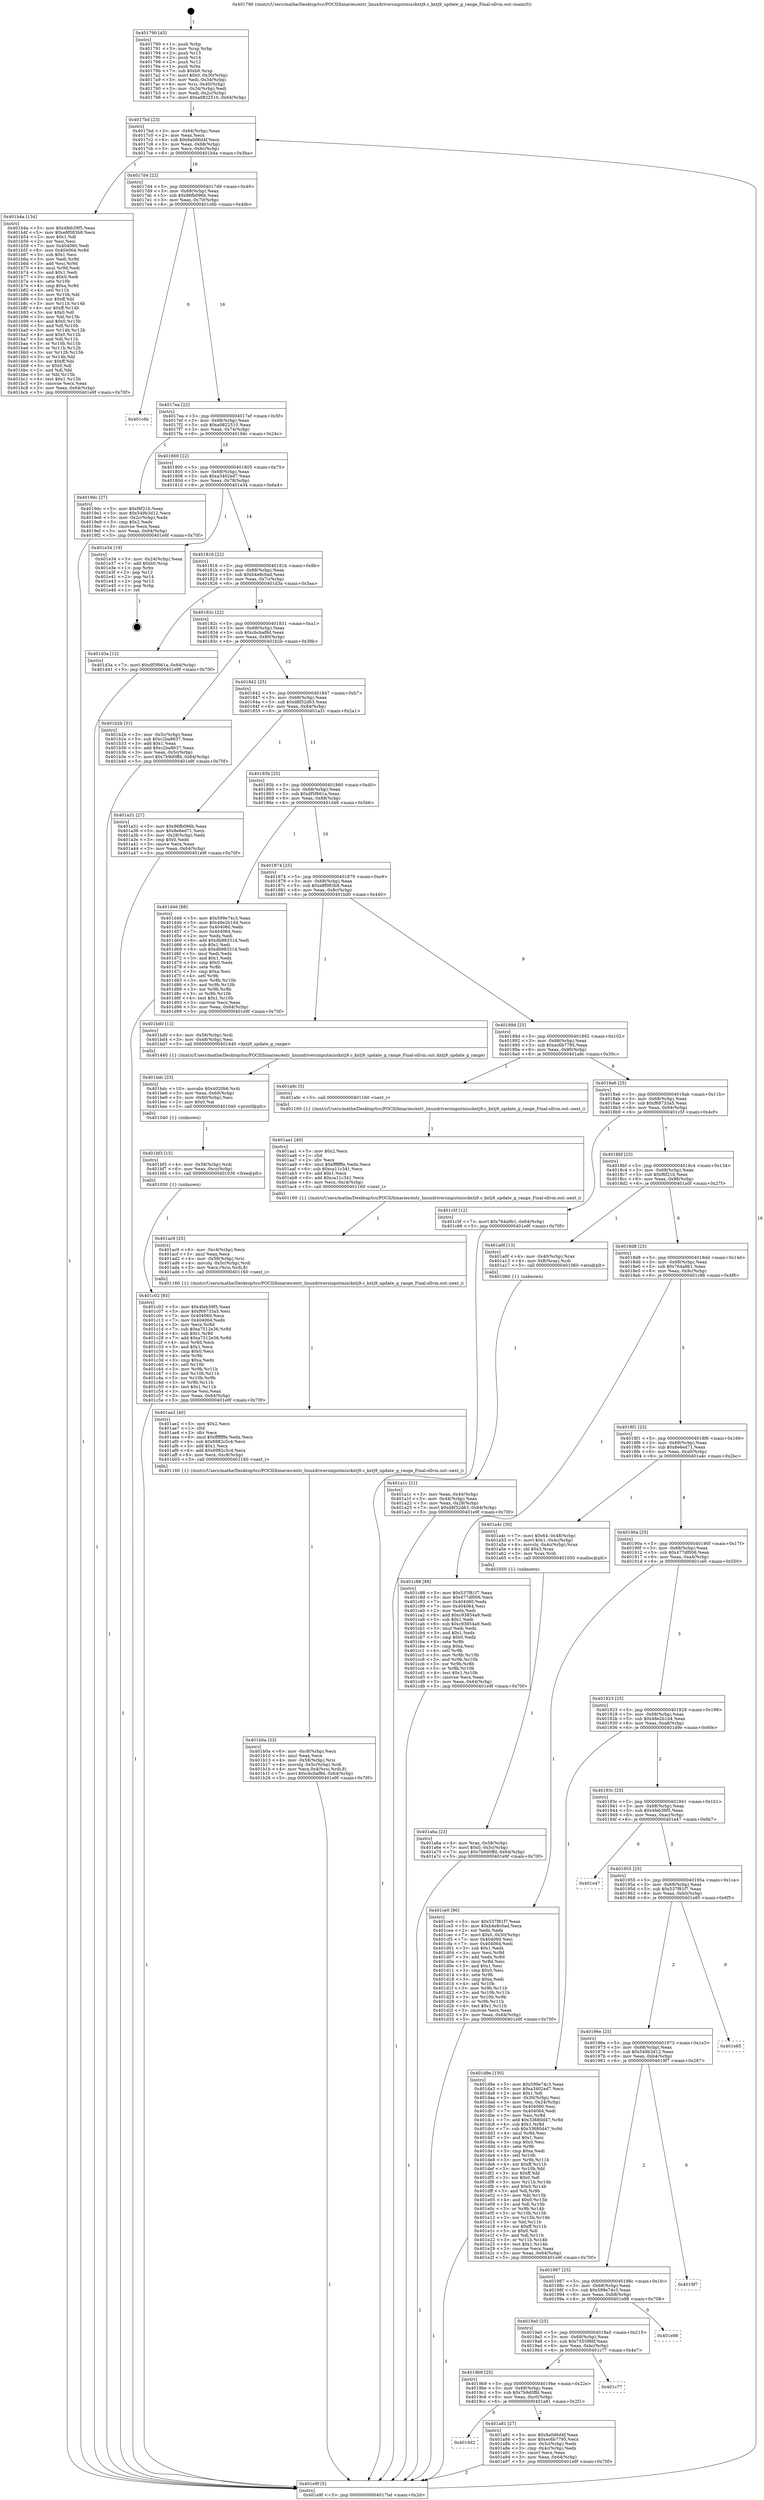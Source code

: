 digraph "0x401790" {
  label = "0x401790 (/mnt/c/Users/mathe/Desktop/tcc/POCII/binaries/extr_linuxdriversinputmisckxtj9.c_kxtj9_update_g_range_Final-ollvm.out::main(0))"
  labelloc = "t"
  node[shape=record]

  Entry [label="",width=0.3,height=0.3,shape=circle,fillcolor=black,style=filled]
  "0x4017bd" [label="{
     0x4017bd [23]\l
     | [instrs]\l
     &nbsp;&nbsp;0x4017bd \<+3\>: mov -0x64(%rbp),%eax\l
     &nbsp;&nbsp;0x4017c0 \<+2\>: mov %eax,%ecx\l
     &nbsp;&nbsp;0x4017c2 \<+6\>: sub $0x8a0d6d4f,%ecx\l
     &nbsp;&nbsp;0x4017c8 \<+3\>: mov %eax,-0x68(%rbp)\l
     &nbsp;&nbsp;0x4017cb \<+3\>: mov %ecx,-0x6c(%rbp)\l
     &nbsp;&nbsp;0x4017ce \<+6\>: je 0000000000401b4a \<main+0x3ba\>\l
  }"]
  "0x401b4a" [label="{
     0x401b4a [134]\l
     | [instrs]\l
     &nbsp;&nbsp;0x401b4a \<+5\>: mov $0x4feb39f5,%eax\l
     &nbsp;&nbsp;0x401b4f \<+5\>: mov $0xe8f083b8,%ecx\l
     &nbsp;&nbsp;0x401b54 \<+2\>: mov $0x1,%dl\l
     &nbsp;&nbsp;0x401b56 \<+2\>: xor %esi,%esi\l
     &nbsp;&nbsp;0x401b58 \<+7\>: mov 0x404060,%edi\l
     &nbsp;&nbsp;0x401b5f \<+8\>: mov 0x404064,%r8d\l
     &nbsp;&nbsp;0x401b67 \<+3\>: sub $0x1,%esi\l
     &nbsp;&nbsp;0x401b6a \<+3\>: mov %edi,%r9d\l
     &nbsp;&nbsp;0x401b6d \<+3\>: add %esi,%r9d\l
     &nbsp;&nbsp;0x401b70 \<+4\>: imul %r9d,%edi\l
     &nbsp;&nbsp;0x401b74 \<+3\>: and $0x1,%edi\l
     &nbsp;&nbsp;0x401b77 \<+3\>: cmp $0x0,%edi\l
     &nbsp;&nbsp;0x401b7a \<+4\>: sete %r10b\l
     &nbsp;&nbsp;0x401b7e \<+4\>: cmp $0xa,%r8d\l
     &nbsp;&nbsp;0x401b82 \<+4\>: setl %r11b\l
     &nbsp;&nbsp;0x401b86 \<+3\>: mov %r10b,%bl\l
     &nbsp;&nbsp;0x401b89 \<+3\>: xor $0xff,%bl\l
     &nbsp;&nbsp;0x401b8c \<+3\>: mov %r11b,%r14b\l
     &nbsp;&nbsp;0x401b8f \<+4\>: xor $0xff,%r14b\l
     &nbsp;&nbsp;0x401b93 \<+3\>: xor $0x0,%dl\l
     &nbsp;&nbsp;0x401b96 \<+3\>: mov %bl,%r15b\l
     &nbsp;&nbsp;0x401b99 \<+4\>: and $0x0,%r15b\l
     &nbsp;&nbsp;0x401b9d \<+3\>: and %dl,%r10b\l
     &nbsp;&nbsp;0x401ba0 \<+3\>: mov %r14b,%r12b\l
     &nbsp;&nbsp;0x401ba3 \<+4\>: and $0x0,%r12b\l
     &nbsp;&nbsp;0x401ba7 \<+3\>: and %dl,%r11b\l
     &nbsp;&nbsp;0x401baa \<+3\>: or %r10b,%r15b\l
     &nbsp;&nbsp;0x401bad \<+3\>: or %r11b,%r12b\l
     &nbsp;&nbsp;0x401bb0 \<+3\>: xor %r12b,%r15b\l
     &nbsp;&nbsp;0x401bb3 \<+3\>: or %r14b,%bl\l
     &nbsp;&nbsp;0x401bb6 \<+3\>: xor $0xff,%bl\l
     &nbsp;&nbsp;0x401bb9 \<+3\>: or $0x0,%dl\l
     &nbsp;&nbsp;0x401bbc \<+2\>: and %dl,%bl\l
     &nbsp;&nbsp;0x401bbe \<+3\>: or %bl,%r15b\l
     &nbsp;&nbsp;0x401bc1 \<+4\>: test $0x1,%r15b\l
     &nbsp;&nbsp;0x401bc5 \<+3\>: cmovne %ecx,%eax\l
     &nbsp;&nbsp;0x401bc8 \<+3\>: mov %eax,-0x64(%rbp)\l
     &nbsp;&nbsp;0x401bcb \<+5\>: jmp 0000000000401e9f \<main+0x70f\>\l
  }"]
  "0x4017d4" [label="{
     0x4017d4 [22]\l
     | [instrs]\l
     &nbsp;&nbsp;0x4017d4 \<+5\>: jmp 00000000004017d9 \<main+0x49\>\l
     &nbsp;&nbsp;0x4017d9 \<+3\>: mov -0x68(%rbp),%eax\l
     &nbsp;&nbsp;0x4017dc \<+5\>: sub $0x96fb096b,%eax\l
     &nbsp;&nbsp;0x4017e1 \<+3\>: mov %eax,-0x70(%rbp)\l
     &nbsp;&nbsp;0x4017e4 \<+6\>: je 0000000000401c6b \<main+0x4db\>\l
  }"]
  Exit [label="",width=0.3,height=0.3,shape=circle,fillcolor=black,style=filled,peripheries=2]
  "0x401c6b" [label="{
     0x401c6b\l
  }", style=dashed]
  "0x4017ea" [label="{
     0x4017ea [22]\l
     | [instrs]\l
     &nbsp;&nbsp;0x4017ea \<+5\>: jmp 00000000004017ef \<main+0x5f\>\l
     &nbsp;&nbsp;0x4017ef \<+3\>: mov -0x68(%rbp),%eax\l
     &nbsp;&nbsp;0x4017f2 \<+5\>: sub $0xa0822510,%eax\l
     &nbsp;&nbsp;0x4017f7 \<+3\>: mov %eax,-0x74(%rbp)\l
     &nbsp;&nbsp;0x4017fa \<+6\>: je 00000000004019dc \<main+0x24c\>\l
  }"]
  "0x401c02" [label="{
     0x401c02 [93]\l
     | [instrs]\l
     &nbsp;&nbsp;0x401c02 \<+5\>: mov $0x4feb39f5,%eax\l
     &nbsp;&nbsp;0x401c07 \<+5\>: mov $0xf69733a5,%esi\l
     &nbsp;&nbsp;0x401c0c \<+7\>: mov 0x404060,%ecx\l
     &nbsp;&nbsp;0x401c13 \<+7\>: mov 0x404064,%edx\l
     &nbsp;&nbsp;0x401c1a \<+3\>: mov %ecx,%r8d\l
     &nbsp;&nbsp;0x401c1d \<+7\>: sub $0xa7512e36,%r8d\l
     &nbsp;&nbsp;0x401c24 \<+4\>: sub $0x1,%r8d\l
     &nbsp;&nbsp;0x401c28 \<+7\>: add $0xa7512e36,%r8d\l
     &nbsp;&nbsp;0x401c2f \<+4\>: imul %r8d,%ecx\l
     &nbsp;&nbsp;0x401c33 \<+3\>: and $0x1,%ecx\l
     &nbsp;&nbsp;0x401c36 \<+3\>: cmp $0x0,%ecx\l
     &nbsp;&nbsp;0x401c39 \<+4\>: sete %r9b\l
     &nbsp;&nbsp;0x401c3d \<+3\>: cmp $0xa,%edx\l
     &nbsp;&nbsp;0x401c40 \<+4\>: setl %r10b\l
     &nbsp;&nbsp;0x401c44 \<+3\>: mov %r9b,%r11b\l
     &nbsp;&nbsp;0x401c47 \<+3\>: and %r10b,%r11b\l
     &nbsp;&nbsp;0x401c4a \<+3\>: xor %r10b,%r9b\l
     &nbsp;&nbsp;0x401c4d \<+3\>: or %r9b,%r11b\l
     &nbsp;&nbsp;0x401c50 \<+4\>: test $0x1,%r11b\l
     &nbsp;&nbsp;0x401c54 \<+3\>: cmovne %esi,%eax\l
     &nbsp;&nbsp;0x401c57 \<+3\>: mov %eax,-0x64(%rbp)\l
     &nbsp;&nbsp;0x401c5a \<+5\>: jmp 0000000000401e9f \<main+0x70f\>\l
  }"]
  "0x4019dc" [label="{
     0x4019dc [27]\l
     | [instrs]\l
     &nbsp;&nbsp;0x4019dc \<+5\>: mov $0xf6f21b,%eax\l
     &nbsp;&nbsp;0x4019e1 \<+5\>: mov $0x549b3d12,%ecx\l
     &nbsp;&nbsp;0x4019e6 \<+3\>: mov -0x2c(%rbp),%edx\l
     &nbsp;&nbsp;0x4019e9 \<+3\>: cmp $0x2,%edx\l
     &nbsp;&nbsp;0x4019ec \<+3\>: cmovne %ecx,%eax\l
     &nbsp;&nbsp;0x4019ef \<+3\>: mov %eax,-0x64(%rbp)\l
     &nbsp;&nbsp;0x4019f2 \<+5\>: jmp 0000000000401e9f \<main+0x70f\>\l
  }"]
  "0x401800" [label="{
     0x401800 [22]\l
     | [instrs]\l
     &nbsp;&nbsp;0x401800 \<+5\>: jmp 0000000000401805 \<main+0x75\>\l
     &nbsp;&nbsp;0x401805 \<+3\>: mov -0x68(%rbp),%eax\l
     &nbsp;&nbsp;0x401808 \<+5\>: sub $0xa3402ed7,%eax\l
     &nbsp;&nbsp;0x40180d \<+3\>: mov %eax,-0x78(%rbp)\l
     &nbsp;&nbsp;0x401810 \<+6\>: je 0000000000401e34 \<main+0x6a4\>\l
  }"]
  "0x401e9f" [label="{
     0x401e9f [5]\l
     | [instrs]\l
     &nbsp;&nbsp;0x401e9f \<+5\>: jmp 00000000004017bd \<main+0x2d\>\l
  }"]
  "0x401790" [label="{
     0x401790 [45]\l
     | [instrs]\l
     &nbsp;&nbsp;0x401790 \<+1\>: push %rbp\l
     &nbsp;&nbsp;0x401791 \<+3\>: mov %rsp,%rbp\l
     &nbsp;&nbsp;0x401794 \<+2\>: push %r15\l
     &nbsp;&nbsp;0x401796 \<+2\>: push %r14\l
     &nbsp;&nbsp;0x401798 \<+2\>: push %r12\l
     &nbsp;&nbsp;0x40179a \<+1\>: push %rbx\l
     &nbsp;&nbsp;0x40179b \<+7\>: sub $0xb0,%rsp\l
     &nbsp;&nbsp;0x4017a2 \<+7\>: movl $0x0,-0x30(%rbp)\l
     &nbsp;&nbsp;0x4017a9 \<+3\>: mov %edi,-0x34(%rbp)\l
     &nbsp;&nbsp;0x4017ac \<+4\>: mov %rsi,-0x40(%rbp)\l
     &nbsp;&nbsp;0x4017b0 \<+3\>: mov -0x34(%rbp),%edi\l
     &nbsp;&nbsp;0x4017b3 \<+3\>: mov %edi,-0x2c(%rbp)\l
     &nbsp;&nbsp;0x4017b6 \<+7\>: movl $0xa0822510,-0x64(%rbp)\l
  }"]
  "0x401bf3" [label="{
     0x401bf3 [15]\l
     | [instrs]\l
     &nbsp;&nbsp;0x401bf3 \<+4\>: mov -0x58(%rbp),%rdi\l
     &nbsp;&nbsp;0x401bf7 \<+6\>: mov %eax,-0xcc(%rbp)\l
     &nbsp;&nbsp;0x401bfd \<+5\>: call 0000000000401030 \<free@plt\>\l
     | [calls]\l
     &nbsp;&nbsp;0x401030 \{1\} (unknown)\l
  }"]
  "0x401e34" [label="{
     0x401e34 [19]\l
     | [instrs]\l
     &nbsp;&nbsp;0x401e34 \<+3\>: mov -0x24(%rbp),%eax\l
     &nbsp;&nbsp;0x401e37 \<+7\>: add $0xb0,%rsp\l
     &nbsp;&nbsp;0x401e3e \<+1\>: pop %rbx\l
     &nbsp;&nbsp;0x401e3f \<+2\>: pop %r12\l
     &nbsp;&nbsp;0x401e41 \<+2\>: pop %r14\l
     &nbsp;&nbsp;0x401e43 \<+2\>: pop %r15\l
     &nbsp;&nbsp;0x401e45 \<+1\>: pop %rbp\l
     &nbsp;&nbsp;0x401e46 \<+1\>: ret\l
  }"]
  "0x401816" [label="{
     0x401816 [22]\l
     | [instrs]\l
     &nbsp;&nbsp;0x401816 \<+5\>: jmp 000000000040181b \<main+0x8b\>\l
     &nbsp;&nbsp;0x40181b \<+3\>: mov -0x68(%rbp),%eax\l
     &nbsp;&nbsp;0x40181e \<+5\>: sub $0xb4e8c0ad,%eax\l
     &nbsp;&nbsp;0x401823 \<+3\>: mov %eax,-0x7c(%rbp)\l
     &nbsp;&nbsp;0x401826 \<+6\>: je 0000000000401d3a \<main+0x5aa\>\l
  }"]
  "0x401bdc" [label="{
     0x401bdc [23]\l
     | [instrs]\l
     &nbsp;&nbsp;0x401bdc \<+10\>: movabs $0x4020b6,%rdi\l
     &nbsp;&nbsp;0x401be6 \<+3\>: mov %eax,-0x60(%rbp)\l
     &nbsp;&nbsp;0x401be9 \<+3\>: mov -0x60(%rbp),%esi\l
     &nbsp;&nbsp;0x401bec \<+2\>: mov $0x0,%al\l
     &nbsp;&nbsp;0x401bee \<+5\>: call 0000000000401040 \<printf@plt\>\l
     | [calls]\l
     &nbsp;&nbsp;0x401040 \{1\} (unknown)\l
  }"]
  "0x401d3a" [label="{
     0x401d3a [12]\l
     | [instrs]\l
     &nbsp;&nbsp;0x401d3a \<+7\>: movl $0xdf5f661a,-0x64(%rbp)\l
     &nbsp;&nbsp;0x401d41 \<+5\>: jmp 0000000000401e9f \<main+0x70f\>\l
  }"]
  "0x40182c" [label="{
     0x40182c [22]\l
     | [instrs]\l
     &nbsp;&nbsp;0x40182c \<+5\>: jmp 0000000000401831 \<main+0xa1\>\l
     &nbsp;&nbsp;0x401831 \<+3\>: mov -0x68(%rbp),%eax\l
     &nbsp;&nbsp;0x401834 \<+5\>: sub $0xcbcbaf8d,%eax\l
     &nbsp;&nbsp;0x401839 \<+3\>: mov %eax,-0x80(%rbp)\l
     &nbsp;&nbsp;0x40183c \<+6\>: je 0000000000401b2b \<main+0x39b\>\l
  }"]
  "0x401b0a" [label="{
     0x401b0a [33]\l
     | [instrs]\l
     &nbsp;&nbsp;0x401b0a \<+6\>: mov -0xc8(%rbp),%ecx\l
     &nbsp;&nbsp;0x401b10 \<+3\>: imul %eax,%ecx\l
     &nbsp;&nbsp;0x401b13 \<+4\>: mov -0x58(%rbp),%rsi\l
     &nbsp;&nbsp;0x401b17 \<+4\>: movslq -0x5c(%rbp),%rdi\l
     &nbsp;&nbsp;0x401b1b \<+4\>: mov %ecx,0x4(%rsi,%rdi,8)\l
     &nbsp;&nbsp;0x401b1f \<+7\>: movl $0xcbcbaf8d,-0x64(%rbp)\l
     &nbsp;&nbsp;0x401b26 \<+5\>: jmp 0000000000401e9f \<main+0x70f\>\l
  }"]
  "0x401b2b" [label="{
     0x401b2b [31]\l
     | [instrs]\l
     &nbsp;&nbsp;0x401b2b \<+3\>: mov -0x5c(%rbp),%eax\l
     &nbsp;&nbsp;0x401b2e \<+5\>: sub $0xc2ba8637,%eax\l
     &nbsp;&nbsp;0x401b33 \<+3\>: add $0x1,%eax\l
     &nbsp;&nbsp;0x401b36 \<+5\>: add $0xc2ba8637,%eax\l
     &nbsp;&nbsp;0x401b3b \<+3\>: mov %eax,-0x5c(%rbp)\l
     &nbsp;&nbsp;0x401b3e \<+7\>: movl $0x7b9d0ffd,-0x64(%rbp)\l
     &nbsp;&nbsp;0x401b45 \<+5\>: jmp 0000000000401e9f \<main+0x70f\>\l
  }"]
  "0x401842" [label="{
     0x401842 [25]\l
     | [instrs]\l
     &nbsp;&nbsp;0x401842 \<+5\>: jmp 0000000000401847 \<main+0xb7\>\l
     &nbsp;&nbsp;0x401847 \<+3\>: mov -0x68(%rbp),%eax\l
     &nbsp;&nbsp;0x40184a \<+5\>: sub $0xd8f32d63,%eax\l
     &nbsp;&nbsp;0x40184f \<+6\>: mov %eax,-0x84(%rbp)\l
     &nbsp;&nbsp;0x401855 \<+6\>: je 0000000000401a31 \<main+0x2a1\>\l
  }"]
  "0x401ae2" [label="{
     0x401ae2 [40]\l
     | [instrs]\l
     &nbsp;&nbsp;0x401ae2 \<+5\>: mov $0x2,%ecx\l
     &nbsp;&nbsp;0x401ae7 \<+1\>: cltd\l
     &nbsp;&nbsp;0x401ae8 \<+2\>: idiv %ecx\l
     &nbsp;&nbsp;0x401aea \<+6\>: imul $0xfffffffe,%edx,%ecx\l
     &nbsp;&nbsp;0x401af0 \<+6\>: sub $0x6982c5c4,%ecx\l
     &nbsp;&nbsp;0x401af6 \<+3\>: add $0x1,%ecx\l
     &nbsp;&nbsp;0x401af9 \<+6\>: add $0x6982c5c4,%ecx\l
     &nbsp;&nbsp;0x401aff \<+6\>: mov %ecx,-0xc8(%rbp)\l
     &nbsp;&nbsp;0x401b05 \<+5\>: call 0000000000401160 \<next_i\>\l
     | [calls]\l
     &nbsp;&nbsp;0x401160 \{1\} (/mnt/c/Users/mathe/Desktop/tcc/POCII/binaries/extr_linuxdriversinputmisckxtj9.c_kxtj9_update_g_range_Final-ollvm.out::next_i)\l
  }"]
  "0x401a31" [label="{
     0x401a31 [27]\l
     | [instrs]\l
     &nbsp;&nbsp;0x401a31 \<+5\>: mov $0x96fb096b,%eax\l
     &nbsp;&nbsp;0x401a36 \<+5\>: mov $0x8e6ed71,%ecx\l
     &nbsp;&nbsp;0x401a3b \<+3\>: mov -0x28(%rbp),%edx\l
     &nbsp;&nbsp;0x401a3e \<+3\>: cmp $0x0,%edx\l
     &nbsp;&nbsp;0x401a41 \<+3\>: cmove %ecx,%eax\l
     &nbsp;&nbsp;0x401a44 \<+3\>: mov %eax,-0x64(%rbp)\l
     &nbsp;&nbsp;0x401a47 \<+5\>: jmp 0000000000401e9f \<main+0x70f\>\l
  }"]
  "0x40185b" [label="{
     0x40185b [25]\l
     | [instrs]\l
     &nbsp;&nbsp;0x40185b \<+5\>: jmp 0000000000401860 \<main+0xd0\>\l
     &nbsp;&nbsp;0x401860 \<+3\>: mov -0x68(%rbp),%eax\l
     &nbsp;&nbsp;0x401863 \<+5\>: sub $0xdf5f661a,%eax\l
     &nbsp;&nbsp;0x401868 \<+6\>: mov %eax,-0x88(%rbp)\l
     &nbsp;&nbsp;0x40186e \<+6\>: je 0000000000401d46 \<main+0x5b6\>\l
  }"]
  "0x401ac9" [label="{
     0x401ac9 [25]\l
     | [instrs]\l
     &nbsp;&nbsp;0x401ac9 \<+6\>: mov -0xc4(%rbp),%ecx\l
     &nbsp;&nbsp;0x401acf \<+3\>: imul %eax,%ecx\l
     &nbsp;&nbsp;0x401ad2 \<+4\>: mov -0x58(%rbp),%rsi\l
     &nbsp;&nbsp;0x401ad6 \<+4\>: movslq -0x5c(%rbp),%rdi\l
     &nbsp;&nbsp;0x401ada \<+3\>: mov %ecx,(%rsi,%rdi,8)\l
     &nbsp;&nbsp;0x401add \<+5\>: call 0000000000401160 \<next_i\>\l
     | [calls]\l
     &nbsp;&nbsp;0x401160 \{1\} (/mnt/c/Users/mathe/Desktop/tcc/POCII/binaries/extr_linuxdriversinputmisckxtj9.c_kxtj9_update_g_range_Final-ollvm.out::next_i)\l
  }"]
  "0x401d46" [label="{
     0x401d46 [88]\l
     | [instrs]\l
     &nbsp;&nbsp;0x401d46 \<+5\>: mov $0x599e74c3,%eax\l
     &nbsp;&nbsp;0x401d4b \<+5\>: mov $0x48e2b1d4,%ecx\l
     &nbsp;&nbsp;0x401d50 \<+7\>: mov 0x404060,%edx\l
     &nbsp;&nbsp;0x401d57 \<+7\>: mov 0x404064,%esi\l
     &nbsp;&nbsp;0x401d5e \<+2\>: mov %edx,%edi\l
     &nbsp;&nbsp;0x401d60 \<+6\>: add $0xdb98331d,%edi\l
     &nbsp;&nbsp;0x401d66 \<+3\>: sub $0x1,%edi\l
     &nbsp;&nbsp;0x401d69 \<+6\>: sub $0xdb98331d,%edi\l
     &nbsp;&nbsp;0x401d6f \<+3\>: imul %edi,%edx\l
     &nbsp;&nbsp;0x401d72 \<+3\>: and $0x1,%edx\l
     &nbsp;&nbsp;0x401d75 \<+3\>: cmp $0x0,%edx\l
     &nbsp;&nbsp;0x401d78 \<+4\>: sete %r8b\l
     &nbsp;&nbsp;0x401d7c \<+3\>: cmp $0xa,%esi\l
     &nbsp;&nbsp;0x401d7f \<+4\>: setl %r9b\l
     &nbsp;&nbsp;0x401d83 \<+3\>: mov %r8b,%r10b\l
     &nbsp;&nbsp;0x401d86 \<+3\>: and %r9b,%r10b\l
     &nbsp;&nbsp;0x401d89 \<+3\>: xor %r9b,%r8b\l
     &nbsp;&nbsp;0x401d8c \<+3\>: or %r8b,%r10b\l
     &nbsp;&nbsp;0x401d8f \<+4\>: test $0x1,%r10b\l
     &nbsp;&nbsp;0x401d93 \<+3\>: cmovne %ecx,%eax\l
     &nbsp;&nbsp;0x401d96 \<+3\>: mov %eax,-0x64(%rbp)\l
     &nbsp;&nbsp;0x401d99 \<+5\>: jmp 0000000000401e9f \<main+0x70f\>\l
  }"]
  "0x401874" [label="{
     0x401874 [25]\l
     | [instrs]\l
     &nbsp;&nbsp;0x401874 \<+5\>: jmp 0000000000401879 \<main+0xe9\>\l
     &nbsp;&nbsp;0x401879 \<+3\>: mov -0x68(%rbp),%eax\l
     &nbsp;&nbsp;0x40187c \<+5\>: sub $0xe8f083b8,%eax\l
     &nbsp;&nbsp;0x401881 \<+6\>: mov %eax,-0x8c(%rbp)\l
     &nbsp;&nbsp;0x401887 \<+6\>: je 0000000000401bd0 \<main+0x440\>\l
  }"]
  "0x401aa1" [label="{
     0x401aa1 [40]\l
     | [instrs]\l
     &nbsp;&nbsp;0x401aa1 \<+5\>: mov $0x2,%ecx\l
     &nbsp;&nbsp;0x401aa6 \<+1\>: cltd\l
     &nbsp;&nbsp;0x401aa7 \<+2\>: idiv %ecx\l
     &nbsp;&nbsp;0x401aa9 \<+6\>: imul $0xfffffffe,%edx,%ecx\l
     &nbsp;&nbsp;0x401aaf \<+6\>: sub $0xca11c341,%ecx\l
     &nbsp;&nbsp;0x401ab5 \<+3\>: add $0x1,%ecx\l
     &nbsp;&nbsp;0x401ab8 \<+6\>: add $0xca11c341,%ecx\l
     &nbsp;&nbsp;0x401abe \<+6\>: mov %ecx,-0xc4(%rbp)\l
     &nbsp;&nbsp;0x401ac4 \<+5\>: call 0000000000401160 \<next_i\>\l
     | [calls]\l
     &nbsp;&nbsp;0x401160 \{1\} (/mnt/c/Users/mathe/Desktop/tcc/POCII/binaries/extr_linuxdriversinputmisckxtj9.c_kxtj9_update_g_range_Final-ollvm.out::next_i)\l
  }"]
  "0x401bd0" [label="{
     0x401bd0 [12]\l
     | [instrs]\l
     &nbsp;&nbsp;0x401bd0 \<+4\>: mov -0x58(%rbp),%rdi\l
     &nbsp;&nbsp;0x401bd4 \<+3\>: mov -0x48(%rbp),%esi\l
     &nbsp;&nbsp;0x401bd7 \<+5\>: call 0000000000401440 \<kxtj9_update_g_range\>\l
     | [calls]\l
     &nbsp;&nbsp;0x401440 \{1\} (/mnt/c/Users/mathe/Desktop/tcc/POCII/binaries/extr_linuxdriversinputmisckxtj9.c_kxtj9_update_g_range_Final-ollvm.out::kxtj9_update_g_range)\l
  }"]
  "0x40188d" [label="{
     0x40188d [25]\l
     | [instrs]\l
     &nbsp;&nbsp;0x40188d \<+5\>: jmp 0000000000401892 \<main+0x102\>\l
     &nbsp;&nbsp;0x401892 \<+3\>: mov -0x68(%rbp),%eax\l
     &nbsp;&nbsp;0x401895 \<+5\>: sub $0xec6b7795,%eax\l
     &nbsp;&nbsp;0x40189a \<+6\>: mov %eax,-0x90(%rbp)\l
     &nbsp;&nbsp;0x4018a0 \<+6\>: je 0000000000401a9c \<main+0x30c\>\l
  }"]
  "0x4019d2" [label="{
     0x4019d2\l
  }", style=dashed]
  "0x401a9c" [label="{
     0x401a9c [5]\l
     | [instrs]\l
     &nbsp;&nbsp;0x401a9c \<+5\>: call 0000000000401160 \<next_i\>\l
     | [calls]\l
     &nbsp;&nbsp;0x401160 \{1\} (/mnt/c/Users/mathe/Desktop/tcc/POCII/binaries/extr_linuxdriversinputmisckxtj9.c_kxtj9_update_g_range_Final-ollvm.out::next_i)\l
  }"]
  "0x4018a6" [label="{
     0x4018a6 [25]\l
     | [instrs]\l
     &nbsp;&nbsp;0x4018a6 \<+5\>: jmp 00000000004018ab \<main+0x11b\>\l
     &nbsp;&nbsp;0x4018ab \<+3\>: mov -0x68(%rbp),%eax\l
     &nbsp;&nbsp;0x4018ae \<+5\>: sub $0xf69733a5,%eax\l
     &nbsp;&nbsp;0x4018b3 \<+6\>: mov %eax,-0x94(%rbp)\l
     &nbsp;&nbsp;0x4018b9 \<+6\>: je 0000000000401c5f \<main+0x4cf\>\l
  }"]
  "0x401a81" [label="{
     0x401a81 [27]\l
     | [instrs]\l
     &nbsp;&nbsp;0x401a81 \<+5\>: mov $0x8a0d6d4f,%eax\l
     &nbsp;&nbsp;0x401a86 \<+5\>: mov $0xec6b7795,%ecx\l
     &nbsp;&nbsp;0x401a8b \<+3\>: mov -0x5c(%rbp),%edx\l
     &nbsp;&nbsp;0x401a8e \<+3\>: cmp -0x4c(%rbp),%edx\l
     &nbsp;&nbsp;0x401a91 \<+3\>: cmovl %ecx,%eax\l
     &nbsp;&nbsp;0x401a94 \<+3\>: mov %eax,-0x64(%rbp)\l
     &nbsp;&nbsp;0x401a97 \<+5\>: jmp 0000000000401e9f \<main+0x70f\>\l
  }"]
  "0x401c5f" [label="{
     0x401c5f [12]\l
     | [instrs]\l
     &nbsp;&nbsp;0x401c5f \<+7\>: movl $0x764a9b1,-0x64(%rbp)\l
     &nbsp;&nbsp;0x401c66 \<+5\>: jmp 0000000000401e9f \<main+0x70f\>\l
  }"]
  "0x4018bf" [label="{
     0x4018bf [25]\l
     | [instrs]\l
     &nbsp;&nbsp;0x4018bf \<+5\>: jmp 00000000004018c4 \<main+0x134\>\l
     &nbsp;&nbsp;0x4018c4 \<+3\>: mov -0x68(%rbp),%eax\l
     &nbsp;&nbsp;0x4018c7 \<+5\>: sub $0xf6f21b,%eax\l
     &nbsp;&nbsp;0x4018cc \<+6\>: mov %eax,-0x98(%rbp)\l
     &nbsp;&nbsp;0x4018d2 \<+6\>: je 0000000000401a0f \<main+0x27f\>\l
  }"]
  "0x4019b9" [label="{
     0x4019b9 [25]\l
     | [instrs]\l
     &nbsp;&nbsp;0x4019b9 \<+5\>: jmp 00000000004019be \<main+0x22e\>\l
     &nbsp;&nbsp;0x4019be \<+3\>: mov -0x68(%rbp),%eax\l
     &nbsp;&nbsp;0x4019c1 \<+5\>: sub $0x7b9d0ffd,%eax\l
     &nbsp;&nbsp;0x4019c6 \<+6\>: mov %eax,-0xc0(%rbp)\l
     &nbsp;&nbsp;0x4019cc \<+6\>: je 0000000000401a81 \<main+0x2f1\>\l
  }"]
  "0x401a0f" [label="{
     0x401a0f [13]\l
     | [instrs]\l
     &nbsp;&nbsp;0x401a0f \<+4\>: mov -0x40(%rbp),%rax\l
     &nbsp;&nbsp;0x401a13 \<+4\>: mov 0x8(%rax),%rdi\l
     &nbsp;&nbsp;0x401a17 \<+5\>: call 0000000000401060 \<atoi@plt\>\l
     | [calls]\l
     &nbsp;&nbsp;0x401060 \{1\} (unknown)\l
  }"]
  "0x4018d8" [label="{
     0x4018d8 [25]\l
     | [instrs]\l
     &nbsp;&nbsp;0x4018d8 \<+5\>: jmp 00000000004018dd \<main+0x14d\>\l
     &nbsp;&nbsp;0x4018dd \<+3\>: mov -0x68(%rbp),%eax\l
     &nbsp;&nbsp;0x4018e0 \<+5\>: sub $0x764a9b1,%eax\l
     &nbsp;&nbsp;0x4018e5 \<+6\>: mov %eax,-0x9c(%rbp)\l
     &nbsp;&nbsp;0x4018eb \<+6\>: je 0000000000401c88 \<main+0x4f8\>\l
  }"]
  "0x401a1c" [label="{
     0x401a1c [21]\l
     | [instrs]\l
     &nbsp;&nbsp;0x401a1c \<+3\>: mov %eax,-0x44(%rbp)\l
     &nbsp;&nbsp;0x401a1f \<+3\>: mov -0x44(%rbp),%eax\l
     &nbsp;&nbsp;0x401a22 \<+3\>: mov %eax,-0x28(%rbp)\l
     &nbsp;&nbsp;0x401a25 \<+7\>: movl $0xd8f32d63,-0x64(%rbp)\l
     &nbsp;&nbsp;0x401a2c \<+5\>: jmp 0000000000401e9f \<main+0x70f\>\l
  }"]
  "0x401c77" [label="{
     0x401c77\l
  }", style=dashed]
  "0x401c88" [label="{
     0x401c88 [88]\l
     | [instrs]\l
     &nbsp;&nbsp;0x401c88 \<+5\>: mov $0x537f81f7,%eax\l
     &nbsp;&nbsp;0x401c8d \<+5\>: mov $0x477df006,%ecx\l
     &nbsp;&nbsp;0x401c92 \<+7\>: mov 0x404060,%edx\l
     &nbsp;&nbsp;0x401c99 \<+7\>: mov 0x404064,%esi\l
     &nbsp;&nbsp;0x401ca0 \<+2\>: mov %edx,%edi\l
     &nbsp;&nbsp;0x401ca2 \<+6\>: add $0xc93854a9,%edi\l
     &nbsp;&nbsp;0x401ca8 \<+3\>: sub $0x1,%edi\l
     &nbsp;&nbsp;0x401cab \<+6\>: sub $0xc93854a9,%edi\l
     &nbsp;&nbsp;0x401cb1 \<+3\>: imul %edi,%edx\l
     &nbsp;&nbsp;0x401cb4 \<+3\>: and $0x1,%edx\l
     &nbsp;&nbsp;0x401cb7 \<+3\>: cmp $0x0,%edx\l
     &nbsp;&nbsp;0x401cba \<+4\>: sete %r8b\l
     &nbsp;&nbsp;0x401cbe \<+3\>: cmp $0xa,%esi\l
     &nbsp;&nbsp;0x401cc1 \<+4\>: setl %r9b\l
     &nbsp;&nbsp;0x401cc5 \<+3\>: mov %r8b,%r10b\l
     &nbsp;&nbsp;0x401cc8 \<+3\>: and %r9b,%r10b\l
     &nbsp;&nbsp;0x401ccb \<+3\>: xor %r9b,%r8b\l
     &nbsp;&nbsp;0x401cce \<+3\>: or %r8b,%r10b\l
     &nbsp;&nbsp;0x401cd1 \<+4\>: test $0x1,%r10b\l
     &nbsp;&nbsp;0x401cd5 \<+3\>: cmovne %ecx,%eax\l
     &nbsp;&nbsp;0x401cd8 \<+3\>: mov %eax,-0x64(%rbp)\l
     &nbsp;&nbsp;0x401cdb \<+5\>: jmp 0000000000401e9f \<main+0x70f\>\l
  }"]
  "0x4018f1" [label="{
     0x4018f1 [25]\l
     | [instrs]\l
     &nbsp;&nbsp;0x4018f1 \<+5\>: jmp 00000000004018f6 \<main+0x166\>\l
     &nbsp;&nbsp;0x4018f6 \<+3\>: mov -0x68(%rbp),%eax\l
     &nbsp;&nbsp;0x4018f9 \<+5\>: sub $0x8e6ed71,%eax\l
     &nbsp;&nbsp;0x4018fe \<+6\>: mov %eax,-0xa0(%rbp)\l
     &nbsp;&nbsp;0x401904 \<+6\>: je 0000000000401a4c \<main+0x2bc\>\l
  }"]
  "0x4019a0" [label="{
     0x4019a0 [25]\l
     | [instrs]\l
     &nbsp;&nbsp;0x4019a0 \<+5\>: jmp 00000000004019a5 \<main+0x215\>\l
     &nbsp;&nbsp;0x4019a5 \<+3\>: mov -0x68(%rbp),%eax\l
     &nbsp;&nbsp;0x4019a8 \<+5\>: sub $0x75559fdf,%eax\l
     &nbsp;&nbsp;0x4019ad \<+6\>: mov %eax,-0xbc(%rbp)\l
     &nbsp;&nbsp;0x4019b3 \<+6\>: je 0000000000401c77 \<main+0x4e7\>\l
  }"]
  "0x401a4c" [label="{
     0x401a4c [30]\l
     | [instrs]\l
     &nbsp;&nbsp;0x401a4c \<+7\>: movl $0x64,-0x48(%rbp)\l
     &nbsp;&nbsp;0x401a53 \<+7\>: movl $0x1,-0x4c(%rbp)\l
     &nbsp;&nbsp;0x401a5a \<+4\>: movslq -0x4c(%rbp),%rax\l
     &nbsp;&nbsp;0x401a5e \<+4\>: shl $0x3,%rax\l
     &nbsp;&nbsp;0x401a62 \<+3\>: mov %rax,%rdi\l
     &nbsp;&nbsp;0x401a65 \<+5\>: call 0000000000401050 \<malloc@plt\>\l
     | [calls]\l
     &nbsp;&nbsp;0x401050 \{1\} (unknown)\l
  }"]
  "0x40190a" [label="{
     0x40190a [25]\l
     | [instrs]\l
     &nbsp;&nbsp;0x40190a \<+5\>: jmp 000000000040190f \<main+0x17f\>\l
     &nbsp;&nbsp;0x40190f \<+3\>: mov -0x68(%rbp),%eax\l
     &nbsp;&nbsp;0x401912 \<+5\>: sub $0x477df006,%eax\l
     &nbsp;&nbsp;0x401917 \<+6\>: mov %eax,-0xa4(%rbp)\l
     &nbsp;&nbsp;0x40191d \<+6\>: je 0000000000401ce0 \<main+0x550\>\l
  }"]
  "0x401a6a" [label="{
     0x401a6a [23]\l
     | [instrs]\l
     &nbsp;&nbsp;0x401a6a \<+4\>: mov %rax,-0x58(%rbp)\l
     &nbsp;&nbsp;0x401a6e \<+7\>: movl $0x0,-0x5c(%rbp)\l
     &nbsp;&nbsp;0x401a75 \<+7\>: movl $0x7b9d0ffd,-0x64(%rbp)\l
     &nbsp;&nbsp;0x401a7c \<+5\>: jmp 0000000000401e9f \<main+0x70f\>\l
  }"]
  "0x401e98" [label="{
     0x401e98\l
  }", style=dashed]
  "0x401ce0" [label="{
     0x401ce0 [90]\l
     | [instrs]\l
     &nbsp;&nbsp;0x401ce0 \<+5\>: mov $0x537f81f7,%eax\l
     &nbsp;&nbsp;0x401ce5 \<+5\>: mov $0xb4e8c0ad,%ecx\l
     &nbsp;&nbsp;0x401cea \<+2\>: xor %edx,%edx\l
     &nbsp;&nbsp;0x401cec \<+7\>: movl $0x0,-0x30(%rbp)\l
     &nbsp;&nbsp;0x401cf3 \<+7\>: mov 0x404060,%esi\l
     &nbsp;&nbsp;0x401cfa \<+7\>: mov 0x404064,%edi\l
     &nbsp;&nbsp;0x401d01 \<+3\>: sub $0x1,%edx\l
     &nbsp;&nbsp;0x401d04 \<+3\>: mov %esi,%r8d\l
     &nbsp;&nbsp;0x401d07 \<+3\>: add %edx,%r8d\l
     &nbsp;&nbsp;0x401d0a \<+4\>: imul %r8d,%esi\l
     &nbsp;&nbsp;0x401d0e \<+3\>: and $0x1,%esi\l
     &nbsp;&nbsp;0x401d11 \<+3\>: cmp $0x0,%esi\l
     &nbsp;&nbsp;0x401d14 \<+4\>: sete %r9b\l
     &nbsp;&nbsp;0x401d18 \<+3\>: cmp $0xa,%edi\l
     &nbsp;&nbsp;0x401d1b \<+4\>: setl %r10b\l
     &nbsp;&nbsp;0x401d1f \<+3\>: mov %r9b,%r11b\l
     &nbsp;&nbsp;0x401d22 \<+3\>: and %r10b,%r11b\l
     &nbsp;&nbsp;0x401d25 \<+3\>: xor %r10b,%r9b\l
     &nbsp;&nbsp;0x401d28 \<+3\>: or %r9b,%r11b\l
     &nbsp;&nbsp;0x401d2b \<+4\>: test $0x1,%r11b\l
     &nbsp;&nbsp;0x401d2f \<+3\>: cmovne %ecx,%eax\l
     &nbsp;&nbsp;0x401d32 \<+3\>: mov %eax,-0x64(%rbp)\l
     &nbsp;&nbsp;0x401d35 \<+5\>: jmp 0000000000401e9f \<main+0x70f\>\l
  }"]
  "0x401923" [label="{
     0x401923 [25]\l
     | [instrs]\l
     &nbsp;&nbsp;0x401923 \<+5\>: jmp 0000000000401928 \<main+0x198\>\l
     &nbsp;&nbsp;0x401928 \<+3\>: mov -0x68(%rbp),%eax\l
     &nbsp;&nbsp;0x40192b \<+5\>: sub $0x48e2b1d4,%eax\l
     &nbsp;&nbsp;0x401930 \<+6\>: mov %eax,-0xa8(%rbp)\l
     &nbsp;&nbsp;0x401936 \<+6\>: je 0000000000401d9e \<main+0x60e\>\l
  }"]
  "0x401987" [label="{
     0x401987 [25]\l
     | [instrs]\l
     &nbsp;&nbsp;0x401987 \<+5\>: jmp 000000000040198c \<main+0x1fc\>\l
     &nbsp;&nbsp;0x40198c \<+3\>: mov -0x68(%rbp),%eax\l
     &nbsp;&nbsp;0x40198f \<+5\>: sub $0x599e74c3,%eax\l
     &nbsp;&nbsp;0x401994 \<+6\>: mov %eax,-0xb8(%rbp)\l
     &nbsp;&nbsp;0x40199a \<+6\>: je 0000000000401e98 \<main+0x708\>\l
  }"]
  "0x401d9e" [label="{
     0x401d9e [150]\l
     | [instrs]\l
     &nbsp;&nbsp;0x401d9e \<+5\>: mov $0x599e74c3,%eax\l
     &nbsp;&nbsp;0x401da3 \<+5\>: mov $0xa3402ed7,%ecx\l
     &nbsp;&nbsp;0x401da8 \<+2\>: mov $0x1,%dl\l
     &nbsp;&nbsp;0x401daa \<+3\>: mov -0x30(%rbp),%esi\l
     &nbsp;&nbsp;0x401dad \<+3\>: mov %esi,-0x24(%rbp)\l
     &nbsp;&nbsp;0x401db0 \<+7\>: mov 0x404060,%esi\l
     &nbsp;&nbsp;0x401db7 \<+7\>: mov 0x404064,%edi\l
     &nbsp;&nbsp;0x401dbe \<+3\>: mov %esi,%r8d\l
     &nbsp;&nbsp;0x401dc1 \<+7\>: add $0x33680d47,%r8d\l
     &nbsp;&nbsp;0x401dc8 \<+4\>: sub $0x1,%r8d\l
     &nbsp;&nbsp;0x401dcc \<+7\>: sub $0x33680d47,%r8d\l
     &nbsp;&nbsp;0x401dd3 \<+4\>: imul %r8d,%esi\l
     &nbsp;&nbsp;0x401dd7 \<+3\>: and $0x1,%esi\l
     &nbsp;&nbsp;0x401dda \<+3\>: cmp $0x0,%esi\l
     &nbsp;&nbsp;0x401ddd \<+4\>: sete %r9b\l
     &nbsp;&nbsp;0x401de1 \<+3\>: cmp $0xa,%edi\l
     &nbsp;&nbsp;0x401de4 \<+4\>: setl %r10b\l
     &nbsp;&nbsp;0x401de8 \<+3\>: mov %r9b,%r11b\l
     &nbsp;&nbsp;0x401deb \<+4\>: xor $0xff,%r11b\l
     &nbsp;&nbsp;0x401def \<+3\>: mov %r10b,%bl\l
     &nbsp;&nbsp;0x401df2 \<+3\>: xor $0xff,%bl\l
     &nbsp;&nbsp;0x401df5 \<+3\>: xor $0x0,%dl\l
     &nbsp;&nbsp;0x401df8 \<+3\>: mov %r11b,%r14b\l
     &nbsp;&nbsp;0x401dfb \<+4\>: and $0x0,%r14b\l
     &nbsp;&nbsp;0x401dff \<+3\>: and %dl,%r9b\l
     &nbsp;&nbsp;0x401e02 \<+3\>: mov %bl,%r15b\l
     &nbsp;&nbsp;0x401e05 \<+4\>: and $0x0,%r15b\l
     &nbsp;&nbsp;0x401e09 \<+3\>: and %dl,%r10b\l
     &nbsp;&nbsp;0x401e0c \<+3\>: or %r9b,%r14b\l
     &nbsp;&nbsp;0x401e0f \<+3\>: or %r10b,%r15b\l
     &nbsp;&nbsp;0x401e12 \<+3\>: xor %r15b,%r14b\l
     &nbsp;&nbsp;0x401e15 \<+3\>: or %bl,%r11b\l
     &nbsp;&nbsp;0x401e18 \<+4\>: xor $0xff,%r11b\l
     &nbsp;&nbsp;0x401e1c \<+3\>: or $0x0,%dl\l
     &nbsp;&nbsp;0x401e1f \<+3\>: and %dl,%r11b\l
     &nbsp;&nbsp;0x401e22 \<+3\>: or %r11b,%r14b\l
     &nbsp;&nbsp;0x401e25 \<+4\>: test $0x1,%r14b\l
     &nbsp;&nbsp;0x401e29 \<+3\>: cmovne %ecx,%eax\l
     &nbsp;&nbsp;0x401e2c \<+3\>: mov %eax,-0x64(%rbp)\l
     &nbsp;&nbsp;0x401e2f \<+5\>: jmp 0000000000401e9f \<main+0x70f\>\l
  }"]
  "0x40193c" [label="{
     0x40193c [25]\l
     | [instrs]\l
     &nbsp;&nbsp;0x40193c \<+5\>: jmp 0000000000401941 \<main+0x1b1\>\l
     &nbsp;&nbsp;0x401941 \<+3\>: mov -0x68(%rbp),%eax\l
     &nbsp;&nbsp;0x401944 \<+5\>: sub $0x4feb39f5,%eax\l
     &nbsp;&nbsp;0x401949 \<+6\>: mov %eax,-0xac(%rbp)\l
     &nbsp;&nbsp;0x40194f \<+6\>: je 0000000000401e47 \<main+0x6b7\>\l
  }"]
  "0x4019f7" [label="{
     0x4019f7\l
  }", style=dashed]
  "0x401e47" [label="{
     0x401e47\l
  }", style=dashed]
  "0x401955" [label="{
     0x401955 [25]\l
     | [instrs]\l
     &nbsp;&nbsp;0x401955 \<+5\>: jmp 000000000040195a \<main+0x1ca\>\l
     &nbsp;&nbsp;0x40195a \<+3\>: mov -0x68(%rbp),%eax\l
     &nbsp;&nbsp;0x40195d \<+5\>: sub $0x537f81f7,%eax\l
     &nbsp;&nbsp;0x401962 \<+6\>: mov %eax,-0xb0(%rbp)\l
     &nbsp;&nbsp;0x401968 \<+6\>: je 0000000000401e85 \<main+0x6f5\>\l
  }"]
  "0x40196e" [label="{
     0x40196e [25]\l
     | [instrs]\l
     &nbsp;&nbsp;0x40196e \<+5\>: jmp 0000000000401973 \<main+0x1e3\>\l
     &nbsp;&nbsp;0x401973 \<+3\>: mov -0x68(%rbp),%eax\l
     &nbsp;&nbsp;0x401976 \<+5\>: sub $0x549b3d12,%eax\l
     &nbsp;&nbsp;0x40197b \<+6\>: mov %eax,-0xb4(%rbp)\l
     &nbsp;&nbsp;0x401981 \<+6\>: je 00000000004019f7 \<main+0x267\>\l
  }"]
  "0x401e85" [label="{
     0x401e85\l
  }", style=dashed]
  Entry -> "0x401790" [label=" 1"]
  "0x4017bd" -> "0x401b4a" [label=" 1"]
  "0x4017bd" -> "0x4017d4" [label=" 16"]
  "0x401e34" -> Exit [label=" 1"]
  "0x4017d4" -> "0x401c6b" [label=" 0"]
  "0x4017d4" -> "0x4017ea" [label=" 16"]
  "0x401d9e" -> "0x401e9f" [label=" 1"]
  "0x4017ea" -> "0x4019dc" [label=" 1"]
  "0x4017ea" -> "0x401800" [label=" 15"]
  "0x4019dc" -> "0x401e9f" [label=" 1"]
  "0x401790" -> "0x4017bd" [label=" 1"]
  "0x401e9f" -> "0x4017bd" [label=" 16"]
  "0x401d46" -> "0x401e9f" [label=" 1"]
  "0x401800" -> "0x401e34" [label=" 1"]
  "0x401800" -> "0x401816" [label=" 14"]
  "0x401d3a" -> "0x401e9f" [label=" 1"]
  "0x401816" -> "0x401d3a" [label=" 1"]
  "0x401816" -> "0x40182c" [label=" 13"]
  "0x401ce0" -> "0x401e9f" [label=" 1"]
  "0x40182c" -> "0x401b2b" [label=" 1"]
  "0x40182c" -> "0x401842" [label=" 12"]
  "0x401c88" -> "0x401e9f" [label=" 1"]
  "0x401842" -> "0x401a31" [label=" 1"]
  "0x401842" -> "0x40185b" [label=" 11"]
  "0x401c5f" -> "0x401e9f" [label=" 1"]
  "0x40185b" -> "0x401d46" [label=" 1"]
  "0x40185b" -> "0x401874" [label=" 10"]
  "0x401c02" -> "0x401e9f" [label=" 1"]
  "0x401874" -> "0x401bd0" [label=" 1"]
  "0x401874" -> "0x40188d" [label=" 9"]
  "0x401bf3" -> "0x401c02" [label=" 1"]
  "0x40188d" -> "0x401a9c" [label=" 1"]
  "0x40188d" -> "0x4018a6" [label=" 8"]
  "0x401bdc" -> "0x401bf3" [label=" 1"]
  "0x4018a6" -> "0x401c5f" [label=" 1"]
  "0x4018a6" -> "0x4018bf" [label=" 7"]
  "0x401bd0" -> "0x401bdc" [label=" 1"]
  "0x4018bf" -> "0x401a0f" [label=" 1"]
  "0x4018bf" -> "0x4018d8" [label=" 6"]
  "0x401a0f" -> "0x401a1c" [label=" 1"]
  "0x401a1c" -> "0x401e9f" [label=" 1"]
  "0x401a31" -> "0x401e9f" [label=" 1"]
  "0x401b2b" -> "0x401e9f" [label=" 1"]
  "0x4018d8" -> "0x401c88" [label=" 1"]
  "0x4018d8" -> "0x4018f1" [label=" 5"]
  "0x401b0a" -> "0x401e9f" [label=" 1"]
  "0x4018f1" -> "0x401a4c" [label=" 1"]
  "0x4018f1" -> "0x40190a" [label=" 4"]
  "0x401a4c" -> "0x401a6a" [label=" 1"]
  "0x401a6a" -> "0x401e9f" [label=" 1"]
  "0x401ac9" -> "0x401ae2" [label=" 1"]
  "0x40190a" -> "0x401ce0" [label=" 1"]
  "0x40190a" -> "0x401923" [label=" 3"]
  "0x401aa1" -> "0x401ac9" [label=" 1"]
  "0x401923" -> "0x401d9e" [label=" 1"]
  "0x401923" -> "0x40193c" [label=" 2"]
  "0x401a81" -> "0x401e9f" [label=" 2"]
  "0x40193c" -> "0x401e47" [label=" 0"]
  "0x40193c" -> "0x401955" [label=" 2"]
  "0x4019b9" -> "0x4019d2" [label=" 0"]
  "0x401955" -> "0x401e85" [label=" 0"]
  "0x401955" -> "0x40196e" [label=" 2"]
  "0x4019b9" -> "0x401a81" [label=" 2"]
  "0x40196e" -> "0x4019f7" [label=" 0"]
  "0x40196e" -> "0x401987" [label=" 2"]
  "0x401a9c" -> "0x401aa1" [label=" 1"]
  "0x401987" -> "0x401e98" [label=" 0"]
  "0x401987" -> "0x4019a0" [label=" 2"]
  "0x401ae2" -> "0x401b0a" [label=" 1"]
  "0x4019a0" -> "0x401c77" [label=" 0"]
  "0x4019a0" -> "0x4019b9" [label=" 2"]
  "0x401b4a" -> "0x401e9f" [label=" 1"]
}
